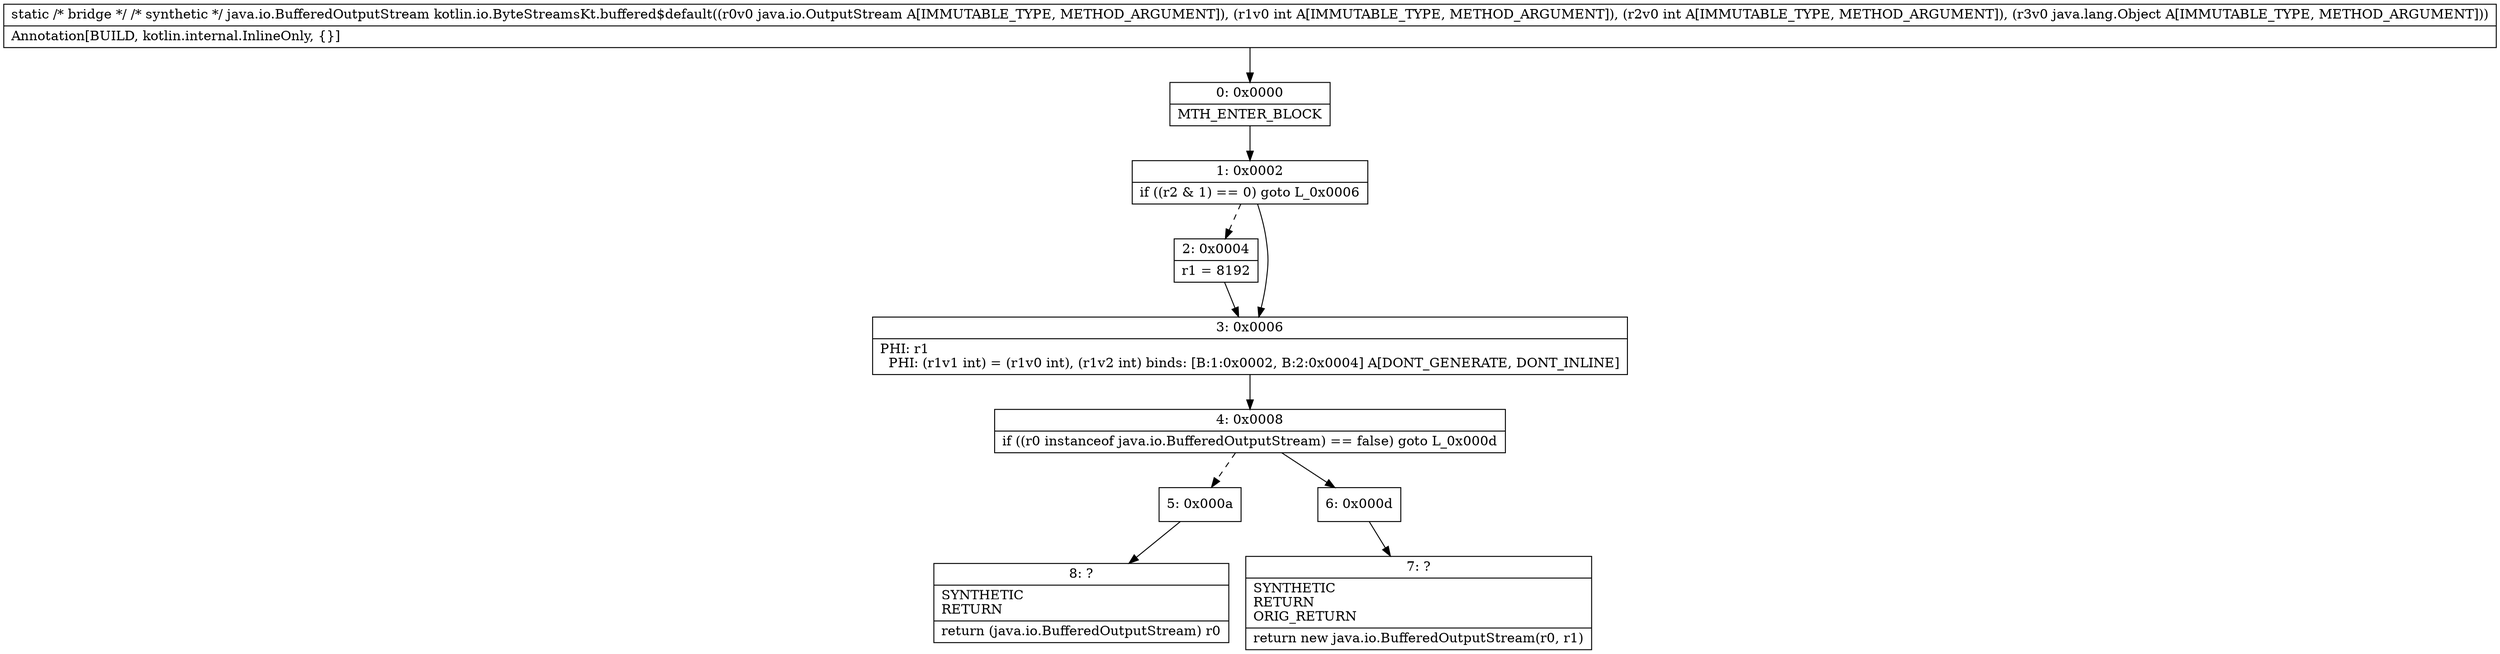 digraph "CFG forkotlin.io.ByteStreamsKt.buffered$default(Ljava\/io\/OutputStream;IILjava\/lang\/Object;)Ljava\/io\/BufferedOutputStream;" {
Node_0 [shape=record,label="{0\:\ 0x0000|MTH_ENTER_BLOCK\l}"];
Node_1 [shape=record,label="{1\:\ 0x0002|if ((r2 & 1) == 0) goto L_0x0006\l}"];
Node_2 [shape=record,label="{2\:\ 0x0004|r1 = 8192\l}"];
Node_3 [shape=record,label="{3\:\ 0x0006|PHI: r1 \l  PHI: (r1v1 int) = (r1v0 int), (r1v2 int) binds: [B:1:0x0002, B:2:0x0004] A[DONT_GENERATE, DONT_INLINE]\l}"];
Node_4 [shape=record,label="{4\:\ 0x0008|if ((r0 instanceof java.io.BufferedOutputStream) == false) goto L_0x000d\l}"];
Node_5 [shape=record,label="{5\:\ 0x000a}"];
Node_6 [shape=record,label="{6\:\ 0x000d}"];
Node_7 [shape=record,label="{7\:\ ?|SYNTHETIC\lRETURN\lORIG_RETURN\l|return new java.io.BufferedOutputStream(r0, r1)\l}"];
Node_8 [shape=record,label="{8\:\ ?|SYNTHETIC\lRETURN\l|return (java.io.BufferedOutputStream) r0\l}"];
MethodNode[shape=record,label="{static \/* bridge *\/ \/* synthetic *\/ java.io.BufferedOutputStream kotlin.io.ByteStreamsKt.buffered$default((r0v0 java.io.OutputStream A[IMMUTABLE_TYPE, METHOD_ARGUMENT]), (r1v0 int A[IMMUTABLE_TYPE, METHOD_ARGUMENT]), (r2v0 int A[IMMUTABLE_TYPE, METHOD_ARGUMENT]), (r3v0 java.lang.Object A[IMMUTABLE_TYPE, METHOD_ARGUMENT]))  | Annotation[BUILD, kotlin.internal.InlineOnly, \{\}]\l}"];
MethodNode -> Node_0;
Node_0 -> Node_1;
Node_1 -> Node_2[style=dashed];
Node_1 -> Node_3;
Node_2 -> Node_3;
Node_3 -> Node_4;
Node_4 -> Node_5[style=dashed];
Node_4 -> Node_6;
Node_5 -> Node_8;
Node_6 -> Node_7;
}

